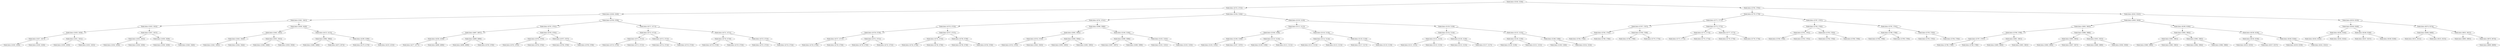 digraph G{
761255214 [label="Node{data=[5556, 5556]}"]
761255214 -> 1994161115
1994161115 [label="Node{data=[4725, 4725]}"]
1994161115 -> 1380049507
1380049507 [label="Node{data=[4246, 4246]}"]
1380049507 -> 1205289830
1205289830 [label="Node{data=[1641, 1641]}"]
1205289830 -> 351406103
351406103 [label="Node{data=[1633, 1633]}"]
351406103 -> 23440369
23440369 [label="Node{data=[1629, 1629]}"]
23440369 -> 1558844228
1558844228 [label="Node{data=[1627, 1627]}"]
1558844228 -> 559654860
559654860 [label="Node{data=[1626, 1626]}"]
1558844228 -> 627941696
627941696 [label="Node{data=[1628, 1628]}"]
23440369 -> 167488575
167488575 [label="Node{data=[1631, 1631]}"]
167488575 -> 92794487
92794487 [label="Node{data=[1630, 1630]}"]
167488575 -> 2032028876
2032028876 [label="Node{data=[1632, 1632]}"]
351406103 -> 833721614
833721614 [label="Node{data=[1637, 1637]}"]
833721614 -> 1711234387
1711234387 [label="Node{data=[1635, 1635]}"]
1711234387 -> 1597105101
1597105101 [label="Node{data=[1634, 1634]}"]
1711234387 -> 1413655755
1413655755 [label="Node{data=[1636, 1636]}"]
833721614 -> 1776700072
1776700072 [label="Node{data=[1639, 1639]}"]
1776700072 -> 1995216642
1995216642 [label="Node{data=[1638, 1638]}"]
1776700072 -> 647183769
647183769 [label="Node{data=[1640, 1640]}"]
1205289830 -> 1735846260
1735846260 [label="Node{data=[3458, 3458]}"]
1735846260 -> 1017007160
1017007160 [label="Node{data=[1645, 1645]}"]
1017007160 -> 785942574
785942574 [label="Node{data=[1643, 1643]}"]
785942574 -> 286791577
286791577 [label="Node{data=[1642, 1642]}"]
785942574 -> 1098211719
1098211719 [label="Node{data=[1644, 1644]}"]
1017007160 -> 264509981
264509981 [label="Node{data=[2925, 2925]}"]
264509981 -> 1698134579
1698134579 [label="Node{data=[1648, 1648]}"]
264509981 -> 876744147
876744147 [label="Node{data=[2928, 2928]}"]
1735846260 -> 1590770565
1590770565 [label="Node{data=[4122, 4122]}"]
1590770565 -> 1911215792
1911215792 [label="Node{data=[3984, 3984]}"]
1911215792 -> 802348124
802348124 [label="Node{data=[3468, 3468]}"]
1911215792 -> 190476512
190476512 [label="Node{data=[4073, 4073]}"]
1590770565 -> 1551920925
1551920925 [label="Node{data=[4199, 4199]}"]
1551920925 -> 2079882603
2079882603 [label="Node{data=[4179, 4179]}"]
1551920925 -> 1123118708
1123118708 [label="Node{data=[4233, 4233]}"]
1380049507 -> 452254650
452254650 [label="Node{data=[4709, 4709]}"]
452254650 -> 1171498878
1171498878 [label="Node{data=[4701, 4701]}"]
1171498878 -> 2113440138
2113440138 [label="Node{data=[4697, 4697]}"]
2113440138 -> 875813519
875813519 [label="Node{data=[4356, 4356]}"]
875813519 -> 145157816
145157816 [label="Node{data=[4277, 4277]}"]
875813519 -> 1343639685
1343639685 [label="Node{data=[4696, 4696]}"]
2113440138 -> 1771780052
1771780052 [label="Node{data=[4699, 4699]}"]
1771780052 -> 1129742282
1129742282 [label="Node{data=[4698, 4698]}"]
1771780052 -> 2092599862
2092599862 [label="Node{data=[4700, 4700]}"]
1171498878 -> 516583260
516583260 [label="Node{data=[4705, 4705]}"]
516583260 -> 778030790
778030790 [label="Node{data=[4703, 4703]}"]
778030790 -> 1577536744
1577536744 [label="Node{data=[4702, 4702]}"]
778030790 -> 1984202276
1984202276 [label="Node{data=[4704, 4704]}"]
516583260 -> 993638207
993638207 [label="Node{data=[4707, 4707]}"]
993638207 -> 1807775584
1807775584 [label="Node{data=[4706, 4706]}"]
993638207 -> 256120572
256120572 [label="Node{data=[4708, 4708]}"]
452254650 -> 1566823574
1566823574 [label="Node{data=[4717, 4717]}"]
1566823574 -> 731185226
731185226 [label="Node{data=[4713, 4713]}"]
731185226 -> 1132861743
1132861743 [label="Node{data=[4711, 4711]}"]
1132861743 -> 1826227285
1826227285 [label="Node{data=[4710, 4710]}"]
1132861743 -> 803121724
803121724 [label="Node{data=[4712, 4712]}"]
731185226 -> 743078109
743078109 [label="Node{data=[4715, 4715]}"]
743078109 -> 1609974554
1609974554 [label="Node{data=[4714, 4714]}"]
743078109 -> 1672616989
1672616989 [label="Node{data=[4716, 4716]}"]
1566823574 -> 963101981
963101981 [label="Node{data=[4721, 4721]}"]
963101981 -> 1175768700
1175768700 [label="Node{data=[4719, 4719]}"]
1175768700 -> 722975543
722975543 [label="Node{data=[4718, 4718]}"]
1175768700 -> 1479936188
1479936188 [label="Node{data=[4720, 4720]}"]
963101981 -> 1610510730
1610510730 [label="Node{data=[4723, 4723]}"]
1610510730 -> 1064907559
1064907559 [label="Node{data=[4722, 4722]}"]
1610510730 -> 698477052
698477052 [label="Node{data=[4724, 4724]}"]
1994161115 -> 1102735260
1102735260 [label="Node{data=[5104, 5104]}"]
1102735260 -> 1835281408
1835281408 [label="Node{data=[4741, 4741]}"]
1835281408 -> 468896384
468896384 [label="Node{data=[4733, 4733]}"]
468896384 -> 1035611659
1035611659 [label="Node{data=[4729, 4729]}"]
1035611659 -> 791558311
791558311 [label="Node{data=[4727, 4727]}"]
791558311 -> 1667630446
1667630446 [label="Node{data=[4726, 4726]}"]
791558311 -> 1850570056
1850570056 [label="Node{data=[4728, 4728]}"]
1035611659 -> 49005820
49005820 [label="Node{data=[4731, 4731]}"]
49005820 -> 1558064902
1558064902 [label="Node{data=[4730, 4730]}"]
49005820 -> 255855750
255855750 [label="Node{data=[4732, 4732]}"]
468896384 -> 178446099
178446099 [label="Node{data=[4737, 4737]}"]
178446099 -> 1446131359
1446131359 [label="Node{data=[4735, 4735]}"]
1446131359 -> 2075755840
2075755840 [label="Node{data=[4734, 4734]}"]
1446131359 -> 1955762829
1955762829 [label="Node{data=[4736, 4736]}"]
178446099 -> 1758757195
1758757195 [label="Node{data=[4739, 4739]}"]
1758757195 -> 798344192
798344192 [label="Node{data=[4738, 4738]}"]
1758757195 -> 414304055
414304055 [label="Node{data=[4740, 4740]}"]
1835281408 -> 2018981974
2018981974 [label="Node{data=[5096, 5096]}"]
2018981974 -> 876945614
876945614 [label="Node{data=[5092, 5092]}"]
876945614 -> 905009026
905009026 [label="Node{data=[4743, 4743]}"]
905009026 -> 602908276
602908276 [label="Node{data=[4742, 4742]}"]
905009026 -> 1648078807
1648078807 [label="Node{data=[5043, 5043]}"]
876945614 -> 2137366542
2137366542 [label="Node{data=[5094, 5094]}"]
2137366542 -> 1083684135
1083684135 [label="Node{data=[5093, 5093]}"]
2137366542 -> 513107783
513107783 [label="Node{data=[5095, 5095]}"]
2018981974 -> 569321045
569321045 [label="Node{data=[5100, 5100]}"]
569321045 -> 1935181750
1935181750 [label="Node{data=[5098, 5098]}"]
1935181750 -> 245054071
245054071 [label="Node{data=[5097, 5097]}"]
1935181750 -> 989977532
989977532 [label="Node{data=[5099, 5099]}"]
569321045 -> 1661247239
1661247239 [label="Node{data=[5102, 5102]}"]
1661247239 -> 1423360486
1423360486 [label="Node{data=[5101, 5101]}"]
1661247239 -> 63508873
63508873 [label="Node{data=[5103, 5103]}"]
1102735260 -> 916514423
916514423 [label="Node{data=[5120, 5120]}"]
916514423 -> 1897642755
1897642755 [label="Node{data=[5112, 5112]}"]
1897642755 -> 329293111
329293111 [label="Node{data=[5108, 5108]}"]
329293111 -> 1479443347
1479443347 [label="Node{data=[5106, 5106]}"]
1479443347 -> 1770804671
1770804671 [label="Node{data=[5105, 5105]}"]
1479443347 -> 1172514862
1172514862 [label="Node{data=[5107, 5107]}"]
329293111 -> 1388137600
1388137600 [label="Node{data=[5110, 5110]}"]
1388137600 -> 2116251487
2116251487 [label="Node{data=[5109, 5109]}"]
1388137600 -> 1971977353
1971977353 [label="Node{data=[5111, 5111]}"]
1897642755 -> 695666766
695666766 [label="Node{data=[5116, 5116]}"]
695666766 -> 286693548
286693548 [label="Node{data=[5114, 5114]}"]
286693548 -> 1957315654
1957315654 [label="Node{data=[5113, 5113]}"]
286693548 -> 1325241326
1325241326 [label="Node{data=[5115, 5115]}"]
695666766 -> 1599723271
1599723271 [label="Node{data=[5118, 5118]}"]
1599723271 -> 2058348472
2058348472 [label="Node{data=[5117, 5117]}"]
1599723271 -> 1543570655
1543570655 [label="Node{data=[5119, 5119]}"]
916514423 -> 2126618194
2126618194 [label="Node{data=[5128, 5128]}"]
2126618194 -> 1865523042
1865523042 [label="Node{data=[5124, 5124]}"]
1865523042 -> 1780885275
1780885275 [label="Node{data=[5122, 5122]}"]
1780885275 -> 1054204284
1054204284 [label="Node{data=[5121, 5121]}"]
1780885275 -> 1284824058
1284824058 [label="Node{data=[5123, 5123]}"]
1865523042 -> 800954245
800954245 [label="Node{data=[5126, 5126]}"]
800954245 -> 1954046870
1954046870 [label="Node{data=[5125, 5125]}"]
800954245 -> 1698148964
1698148964 [label="Node{data=[5127, 5127]}"]
2126618194 -> 261549619
261549619 [label="Node{data=[5132, 5132]}"]
261549619 -> 1288983035
1288983035 [label="Node{data=[5130, 5130]}"]
1288983035 -> 2064117540
2064117540 [label="Node{data=[5129, 5129]}"]
1288983035 -> 603702962
603702962 [label="Node{data=[5131, 5131]}"]
261549619 -> 463750024
463750024 [label="Node{data=[5188, 5188]}"]
463750024 -> 1964085902
1964085902 [label="Node{data=[5180, 5180]}"]
463750024 -> 833306055
833306055 [label="Node{data=[5524, 5524]}"]
761255214 -> 1276683030
1276683030 [label="Node{data=[5795, 5795]}"]
1276683030 -> 1972965662
1972965662 [label="Node{data=[5779, 5779]}"]
1972965662 -> 207976641
207976641 [label="Node{data=[5771, 5771]}"]
207976641 -> 1682454927
1682454927 [label="Node{data=[5767, 5767]}"]
1682454927 -> 1841374723
1841374723 [label="Node{data=[5765, 5765]}"]
1841374723 -> 1349372740
1349372740 [label="Node{data=[5764, 5764]}"]
1841374723 -> 2011763448
2011763448 [label="Node{data=[5766, 5766]}"]
1682454927 -> 1380506059
1380506059 [label="Node{data=[5769, 5769]}"]
1380506059 -> 912071871
912071871 [label="Node{data=[5768, 5768]}"]
1380506059 -> 139777755
139777755 [label="Node{data=[5770, 5770]}"]
207976641 -> 924150779
924150779 [label="Node{data=[5775, 5775]}"]
924150779 -> 596081235
596081235 [label="Node{data=[5773, 5773]}"]
596081235 -> 2103521912
2103521912 [label="Node{data=[5772, 5772]}"]
596081235 -> 1403896065
1403896065 [label="Node{data=[5774, 5774]}"]
924150779 -> 1341858364
1341858364 [label="Node{data=[5777, 5777]}"]
1341858364 -> 1463192690
1463192690 [label="Node{data=[5776, 5776]}"]
1341858364 -> 590382622
590382622 [label="Node{data=[5778, 5778]}"]
1972965662 -> 506003120
506003120 [label="Node{data=[5787, 5787]}"]
506003120 -> 148166027
148166027 [label="Node{data=[5783, 5783]}"]
148166027 -> 1801625087
1801625087 [label="Node{data=[5781, 5781]}"]
1801625087 -> 1279653627
1279653627 [label="Node{data=[5780, 5780]}"]
1801625087 -> 364989629
364989629 [label="Node{data=[5782, 5782]}"]
148166027 -> 991406851
991406851 [label="Node{data=[5785, 5785]}"]
991406851 -> 1147487483
1147487483 [label="Node{data=[5784, 5784]}"]
991406851 -> 661946530
661946530 [label="Node{data=[5786, 5786]}"]
506003120 -> 944735317
944735317 [label="Node{data=[5791, 5791]}"]
944735317 -> 1048997868
1048997868 [label="Node{data=[5789, 5789]}"]
1048997868 -> 1344976475
1344976475 [label="Node{data=[5788, 5788]}"]
1048997868 -> 1406684524
1406684524 [label="Node{data=[5790, 5790]}"]
944735317 -> 393283182
393283182 [label="Node{data=[5793, 5793]}"]
393283182 -> 444981859
444981859 [label="Node{data=[5792, 5792]}"]
393283182 -> 530056966
530056966 [label="Node{data=[5794, 5794]}"]
1276683030 -> 247110324
247110324 [label="Node{data=[6242, 6242]}"]
247110324 -> 300400507
300400507 [label="Node{data=[5959, 5959]}"]
300400507 -> 616874462
616874462 [label="Node{data=[5803, 5803]}"]
616874462 -> 2075873911
2075873911 [label="Node{data=[5799, 5799]}"]
2075873911 -> 562960526
562960526 [label="Node{data=[5797, 5797]}"]
562960526 -> 222197667
222197667 [label="Node{data=[5796, 5796]}"]
562960526 -> 267816427
267816427 [label="Node{data=[5798, 5798]}"]
2075873911 -> 788483720
788483720 [label="Node{data=[5801, 5801]}"]
788483720 -> 2137287089
2137287089 [label="Node{data=[5800, 5800]}"]
788483720 -> 18455185
18455185 [label="Node{data=[5802, 5802]}"]
616874462 -> 977000076
977000076 [label="Node{data=[5888, 5888]}"]
977000076 -> 1852064845
1852064845 [label="Node{data=[5805, 5805]}"]
1852064845 -> 848396753
848396753 [label="Node{data=[5804, 5804]}"]
1852064845 -> 2140227584
2140227584 [label="Node{data=[5837, 5837]}"]
977000076 -> 461012680
461012680 [label="Node{data=[5925, 5925]}"]
461012680 -> 1466963910
1466963910 [label="Node{data=[5889, 5889]}"]
461012680 -> 1775340528
1775340528 [label="Node{data=[5958, 5958]}"]
300400507 -> 485826434
485826434 [label="Node{data=[6190, 6190]}"]
485826434 -> 1420934890
1420934890 [label="Node{data=[5963, 5963]}"]
1420934890 -> 61365661
61365661 [label="Node{data=[5961, 5961]}"]
61365661 -> 1724106771
1724106771 [label="Node{data=[5960, 5960]}"]
61365661 -> 1392427590
1392427590 [label="Node{data=[5962, 5962]}"]
1420934890 -> 190930973
190930973 [label="Node{data=[5965, 5965]}"]
190930973 -> 1256489049
1256489049 [label="Node{data=[5964, 5964]}"]
190930973 -> 840915526
840915526 [label="Node{data=[5966, 5966]}"]
485826434 -> 374817457
374817457 [label="Node{data=[6238, 6238]}"]
374817457 -> 381073902
381073902 [label="Node{data=[6236, 6236]}"]
381073902 -> 2017334569
2017334569 [label="Node{data=[6235, 6235]}"]
381073902 -> 809221378
809221378 [label="Node{data=[6237, 6237]}"]
374817457 -> 475341694
475341694 [label="Node{data=[6240, 6240]}"]
475341694 -> 1066369235
1066369235 [label="Node{data=[6239, 6239]}"]
475341694 -> 932203862
932203862 [label="Node{data=[6241, 6241]}"]
247110324 -> 1512973579
1512973579 [label="Node{data=[6250, 6250]}"]
1512973579 -> 1867883491
1867883491 [label="Node{data=[6246, 6246]}"]
1867883491 -> 748629954
748629954 [label="Node{data=[6244, 6244]}"]
748629954 -> 424689146
424689146 [label="Node{data=[6243, 6243]}"]
748629954 -> 855463334
855463334 [label="Node{data=[6245, 6245]}"]
1867883491 -> 1895146145
1895146145 [label="Node{data=[6248, 6248]}"]
1895146145 -> 625046082
625046082 [label="Node{data=[6247, 6247]}"]
1895146145 -> 1038492925
1038492925 [label="Node{data=[6249, 6249]}"]
1512973579 -> 1701713538
1701713538 [label="Node{data=[6574, 6574]}"]
1701713538 -> 944980004
944980004 [label="Node{data=[6406, 6406]}"]
944980004 -> 380565006
380565006 [label="Node{data=[6251, 6251]}"]
944980004 -> 442759658
442759658 [label="Node{data=[6525, 6525]}"]
1701713538 -> 254551586
254551586 [label="Node{data=[8031, 8031]}"]
254551586 -> 769394051
769394051 [label="Node{data=[6892, 6892]}"]
254551586 -> 1285789872
1285789872 [label="Node{data=[8074, 8074]}"]
1285789872 -> 1225430119
1225430119 [label="Node{data=[8809, 8809]}"]
}